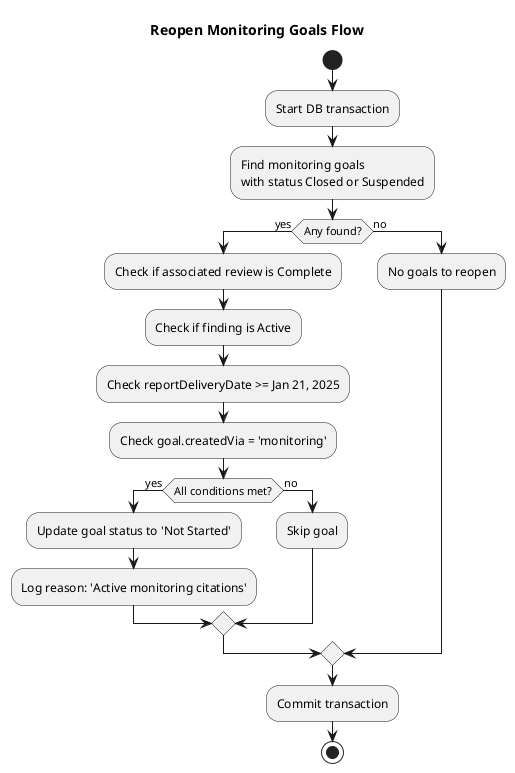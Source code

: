 @startuml
!pragma useVerticalIf on
title Reopen Monitoring Goals Flow

start

:Start DB transaction;

:Find monitoring goals\nwith status Closed or Suspended;

if (Any found?) then (yes)
  :Check if associated review is Complete;
  :Check if finding is Active;
  :Check reportDeliveryDate >= Jan 21, 2025;
  :Check goal.createdVia = 'monitoring';

  if (All conditions met?) then (yes)
    :Update goal status to 'Not Started';
    :Log reason: 'Active monitoring citations';
  else (no)
    :Skip goal;
  endif
else (no)
  :No goals to reopen;
endif

:Commit transaction;

stop
@enduml
